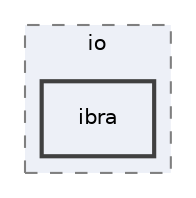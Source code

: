 digraph "ibra"
{
 // LATEX_PDF_SIZE
  edge [fontname="Helvetica",fontsize="10",labelfontname="Helvetica",labelfontsize="10"];
  node [fontname="Helvetica",fontsize="10",shape=record];
  compound=true
  subgraph clusterdir_9b75971e75a3e7381b24095f71781733 {
    graph [ bgcolor="#edf0f7", pencolor="grey50", style="filled,dashed,", label="io", fontname="Helvetica", fontsize="10", URL="dir_9b75971e75a3e7381b24095f71781733.html"]
  dir_e1d7257eb8019e0a7ca5b44894f3df43 [shape=box, label="ibra", style="filled,bold,", fillcolor="#edf0f7", color="grey25", URL="dir_e1d7257eb8019e0a7ca5b44894f3df43.html"];
  }
}
